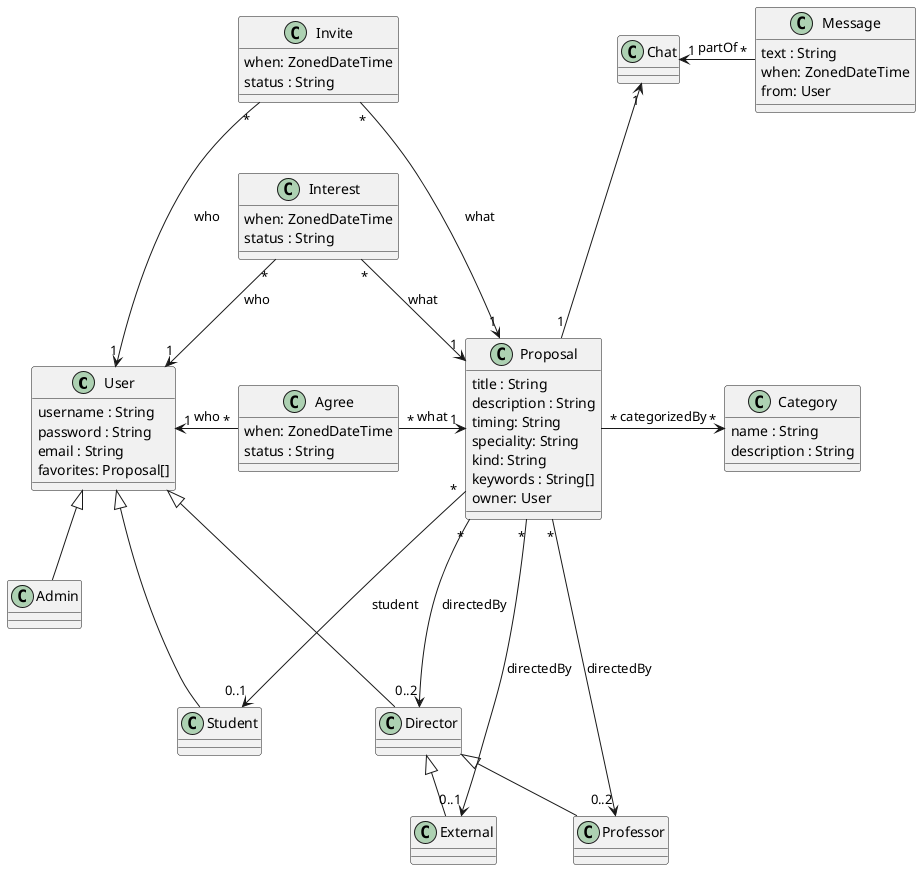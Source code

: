 @startuml

class User {
  username : String
  password : String
  email : String
  favorites: Proposal[]
}

together {

class Invite {
  when: ZonedDateTime
  status : String
}
Invite -[hidden]down- Interest
Invite "*" --> "1" Proposal : what
Invite "*" --> "1" User : who

class Interest {
  when: ZonedDateTime
  status : String
}
Interest -[hidden]down- Agree
Interest "*" --> "1" Proposal : what
Interest "*" --> "1" User : who

class Agree {
  when: ZonedDateTime
  status : String
}
Agree "*" -right-> "1" Proposal : what
Agree "*" -left-> "1" User : who
}

class Proposal {
  title : String
  description : String
  timing: String
  speciality: String
  kind: String
  keywords : String[]
  owner: User
}

class Admin extends User {}
class Student extends User {}
class Director extends User {}
class Professor  extends Director {}
class External extends Director {}

Proposal "*" ---> "0..2" Director : directedBy
Proposal "*" ---> "0..1" Student : student
Proposal "*" ----> "0..2" Professor : directedBy
Proposal "*" ----> "0..1" External : directedBy

Proposal "1" --up-> "1" Chat

Chat "1" <-right- "*" Message : partOf

class Message {
  text : String
  when: ZonedDateTime
  from: User
}

Proposal "*" -right-> "*" Category : categorizedBy

class Category {
  name : String
  description : String
}

@enduml
